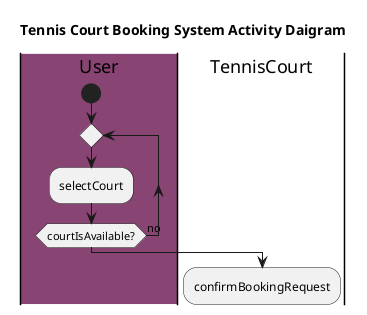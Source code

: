@startuml ActivityDaigram
title Tennis Court Booking System Activity Daigram
|#884573|User|                            
start                                     
repeat                                    
  :selectCourt;                           
repeat while (courtIsAvailable?) is (no)  
  |TennisCourt|                           
  :confirmBookingRequest;               
'   |User|                                
'   :selectCourt;                         
' |User|                                  
' :payReservationOnline;                  
@enduml                                           